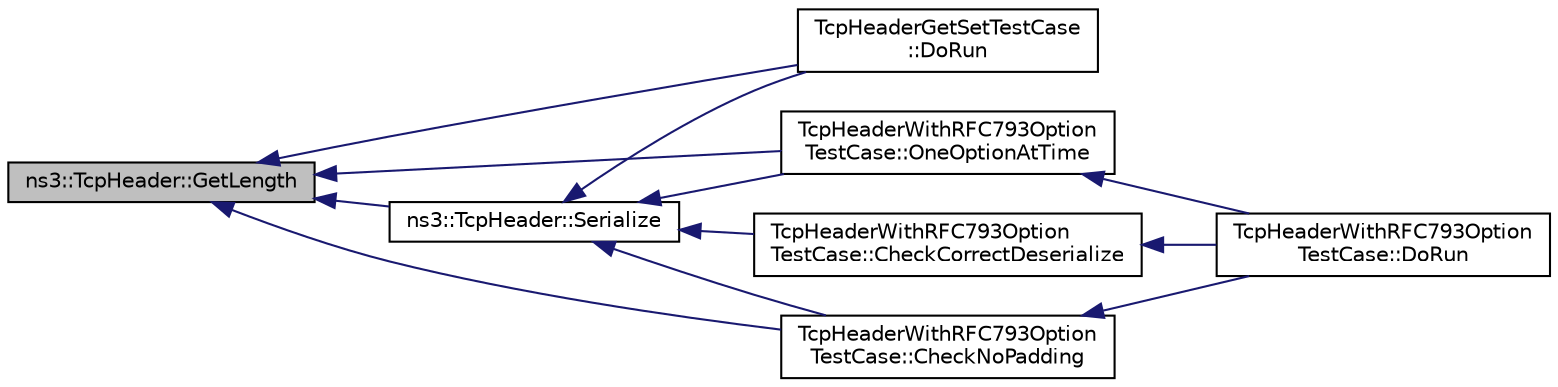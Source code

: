 digraph "ns3::TcpHeader::GetLength"
{
  edge [fontname="Helvetica",fontsize="10",labelfontname="Helvetica",labelfontsize="10"];
  node [fontname="Helvetica",fontsize="10",shape=record];
  rankdir="LR";
  Node1 [label="ns3::TcpHeader::GetLength",height=0.2,width=0.4,color="black", fillcolor="grey75", style="filled", fontcolor="black"];
  Node1 -> Node2 [dir="back",color="midnightblue",fontsize="10",style="solid"];
  Node2 [label="ns3::TcpHeader::Serialize",height=0.2,width=0.4,color="black", fillcolor="white", style="filled",URL="$d0/d46/classns3_1_1TcpHeader.html#ab492a55e7e9a54ec4938035696877aa3"];
  Node2 -> Node3 [dir="back",color="midnightblue",fontsize="10",style="solid"];
  Node3 [label="TcpHeaderGetSetTestCase\l::DoRun",height=0.2,width=0.4,color="black", fillcolor="white", style="filled",URL="$d0/d33/classTcpHeaderGetSetTestCase.html#ae5c6a3e802b8648d197d5a22509acf49",tooltip="Implementation to actually run this TestCase. "];
  Node2 -> Node4 [dir="back",color="midnightblue",fontsize="10",style="solid"];
  Node4 [label="TcpHeaderWithRFC793Option\lTestCase::CheckCorrectDeserialize",height=0.2,width=0.4,color="black", fillcolor="white", style="filled",URL="$d6/d39/classTcpHeaderWithRFC793OptionTestCase.html#ad8478f3d6d33caa92f933389f8d8419b",tooltip="Check the correct header deserialization. "];
  Node4 -> Node5 [dir="back",color="midnightblue",fontsize="10",style="solid"];
  Node5 [label="TcpHeaderWithRFC793Option\lTestCase::DoRun",height=0.2,width=0.4,color="black", fillcolor="white", style="filled",URL="$d6/d39/classTcpHeaderWithRFC793OptionTestCase.html#a52dc5f29802269d2d160f897a7933406",tooltip="Implementation to actually run this TestCase. "];
  Node2 -> Node6 [dir="back",color="midnightblue",fontsize="10",style="solid"];
  Node6 [label="TcpHeaderWithRFC793Option\lTestCase::CheckNoPadding",height=0.2,width=0.4,color="black", fillcolor="white", style="filled",URL="$d6/d39/classTcpHeaderWithRFC793OptionTestCase.html#ac054655b0adbd8c76eab91590eb246c4",tooltip="Check an header for the correct padding. "];
  Node6 -> Node5 [dir="back",color="midnightblue",fontsize="10",style="solid"];
  Node2 -> Node7 [dir="back",color="midnightblue",fontsize="10",style="solid"];
  Node7 [label="TcpHeaderWithRFC793Option\lTestCase::OneOptionAtTime",height=0.2,width=0.4,color="black", fillcolor="white", style="filled",URL="$d6/d39/classTcpHeaderWithRFC793OptionTestCase.html#a4f736353f198886b49418a84756e48de",tooltip="Check an header with only one kind of option. "];
  Node7 -> Node5 [dir="back",color="midnightblue",fontsize="10",style="solid"];
  Node1 -> Node3 [dir="back",color="midnightblue",fontsize="10",style="solid"];
  Node1 -> Node6 [dir="back",color="midnightblue",fontsize="10",style="solid"];
  Node1 -> Node7 [dir="back",color="midnightblue",fontsize="10",style="solid"];
}
